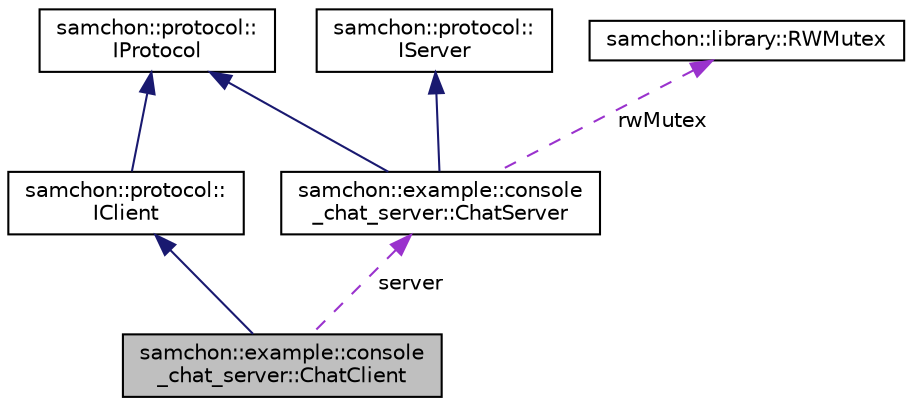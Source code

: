 digraph "samchon::example::console_chat_server::ChatClient"
{
  edge [fontname="Helvetica",fontsize="10",labelfontname="Helvetica",labelfontsize="10"];
  node [fontname="Helvetica",fontsize="10",shape=record];
  Node1 [label="samchon::example::console\l_chat_server::ChatClient",height=0.2,width=0.4,color="black", fillcolor="grey75", style="filled", fontcolor="black"];
  Node2 -> Node1 [dir="back",color="midnightblue",fontsize="10",style="solid",fontname="Helvetica"];
  Node2 [label="samchon::protocol::\lIClient",height=0.2,width=0.4,color="black", fillcolor="white", style="filled",URL="$d3/dc8/classsamchon_1_1protocol_1_1IClient.html",tooltip="An interface for a client. "];
  Node3 -> Node2 [dir="back",color="midnightblue",fontsize="10",style="solid",fontname="Helvetica"];
  Node3 [label="samchon::protocol::\lIProtocol",height=0.2,width=0.4,color="black", fillcolor="white", style="filled",URL="$d4/dcf/classsamchon_1_1protocol_1_1IProtocol.html",tooltip="An interface of Invoke message chain. "];
  Node4 -> Node1 [dir="back",color="darkorchid3",fontsize="10",style="dashed",label=" server" ,fontname="Helvetica"];
  Node4 [label="samchon::example::console\l_chat_server::ChatServer",height=0.2,width=0.4,color="black", fillcolor="white", style="filled",URL="$dd/dc0/classsamchon_1_1example_1_1console__chat__server_1_1ChatServer.html",tooltip="A chat server. "];
  Node5 -> Node4 [dir="back",color="midnightblue",fontsize="10",style="solid",fontname="Helvetica"];
  Node5 [label="samchon::protocol::\lIServer",height=0.2,width=0.4,color="black", fillcolor="white", style="filled",URL="$d4/de8/classsamchon_1_1protocol_1_1IServer.html",tooltip="An interface of a physical server. "];
  Node3 -> Node4 [dir="back",color="midnightblue",fontsize="10",style="solid",fontname="Helvetica"];
  Node6 -> Node4 [dir="back",color="darkorchid3",fontsize="10",style="dashed",label=" rwMutex" ,fontname="Helvetica"];
  Node6 [label="samchon::library::RWMutex",height=0.2,width=0.4,color="black", fillcolor="white", style="filled",URL="$df/d85/classsamchon_1_1library_1_1RWMutex.html",tooltip="rw_mutex "];
}
